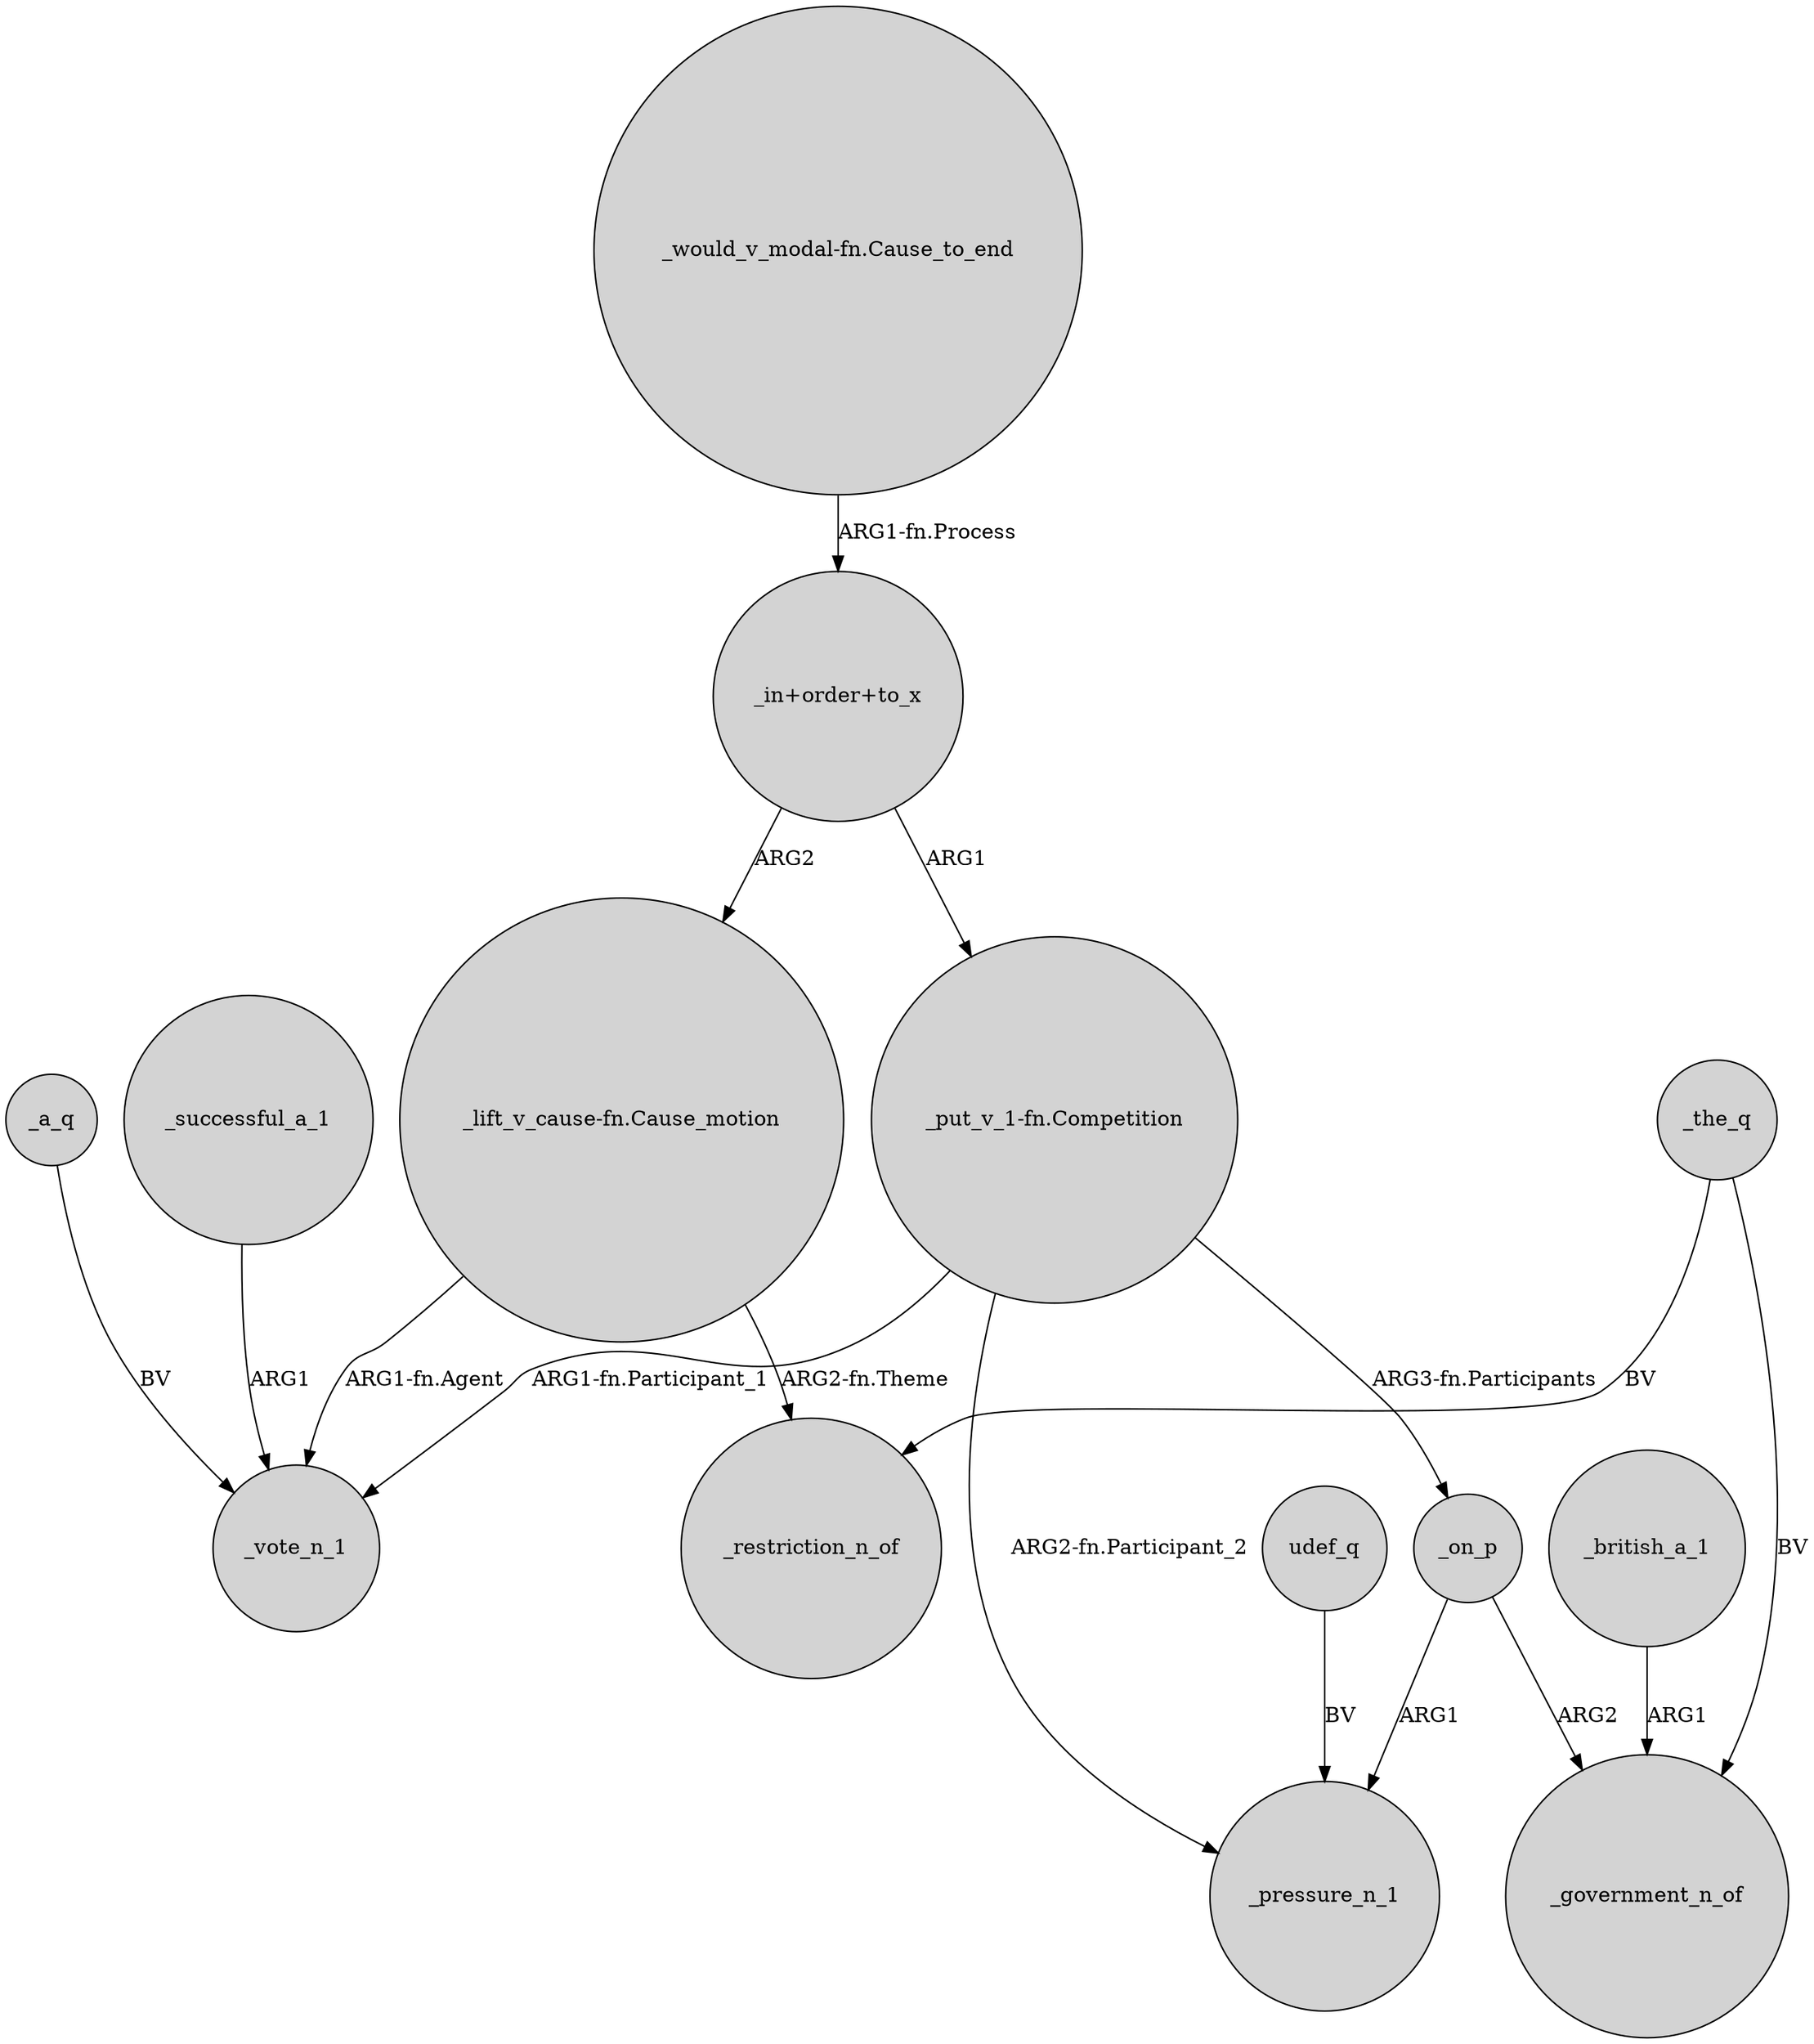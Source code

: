 digraph {
	node [shape=circle style=filled]
	"_lift_v_cause-fn.Cause_motion" -> _vote_n_1 [label="ARG1-fn.Agent"]
	_the_q -> _restriction_n_of [label=BV]
	_a_q -> _vote_n_1 [label=BV]
	"_put_v_1-fn.Competition" -> _vote_n_1 [label="ARG1-fn.Participant_1"]
	"_would_v_modal-fn.Cause_to_end" -> "_in+order+to_x" [label="ARG1-fn.Process"]
	"_put_v_1-fn.Competition" -> _pressure_n_1 [label="ARG2-fn.Participant_2"]
	_on_p -> _government_n_of [label=ARG2]
	"_put_v_1-fn.Competition" -> _on_p [label="ARG3-fn.Participants"]
	"_in+order+to_x" -> "_lift_v_cause-fn.Cause_motion" [label=ARG2]
	udef_q -> _pressure_n_1 [label=BV]
	_successful_a_1 -> _vote_n_1 [label=ARG1]
	_british_a_1 -> _government_n_of [label=ARG1]
	_on_p -> _pressure_n_1 [label=ARG1]
	"_lift_v_cause-fn.Cause_motion" -> _restriction_n_of [label="ARG2-fn.Theme"]
	_the_q -> _government_n_of [label=BV]
	"_in+order+to_x" -> "_put_v_1-fn.Competition" [label=ARG1]
}
